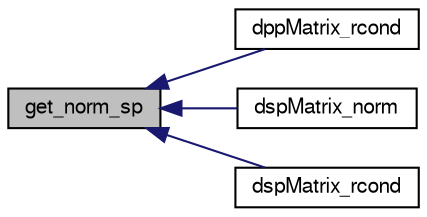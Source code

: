 digraph G
{
  edge [fontname="FreeSans",fontsize=10,labelfontname="FreeSans",labelfontsize=10];
  node [fontname="FreeSans",fontsize=10,shape=record];
  rankdir=LR;
  Node1 [label="get_norm_sp",height=0.2,width=0.4,color="black", fillcolor="grey75", style="filled" fontcolor="black"];
  Node1 -> Node2 [dir=back,color="midnightblue",fontsize=10,style="solid",fontname="FreeSans"];
  Node2 [label="dppMatrix_rcond",height=0.2,width=0.4,color="black", fillcolor="white", style="filled",URL="$dppMatrix_8h.html#192a0f023f8f371c79a98364ac64dfb7"];
  Node1 -> Node3 [dir=back,color="midnightblue",fontsize=10,style="solid",fontname="FreeSans"];
  Node3 [label="dspMatrix_norm",height=0.2,width=0.4,color="black", fillcolor="white", style="filled",URL="$dspMatrix_8h.html#4369a63e275fb42aeeb6f24d78eeb606"];
  Node1 -> Node4 [dir=back,color="midnightblue",fontsize=10,style="solid",fontname="FreeSans"];
  Node4 [label="dspMatrix_rcond",height=0.2,width=0.4,color="black", fillcolor="white", style="filled",URL="$dspMatrix_8h.html#59ebaefdeb2938d058c5924ec3863d19"];
}

